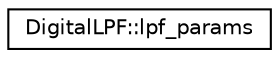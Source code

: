 digraph "Graphical Class Hierarchy"
{
 // INTERACTIVE_SVG=YES
  edge [fontname="Helvetica",fontsize="10",labelfontname="Helvetica",labelfontsize="10"];
  node [fontname="Helvetica",fontsize="10",shape=record];
  rankdir="LR";
  Node1 [label="DigitalLPF::lpf_params",height=0.2,width=0.4,color="black", fillcolor="white", style="filled",URL="$structDigitalLPF_1_1lpf__params.html"];
}
